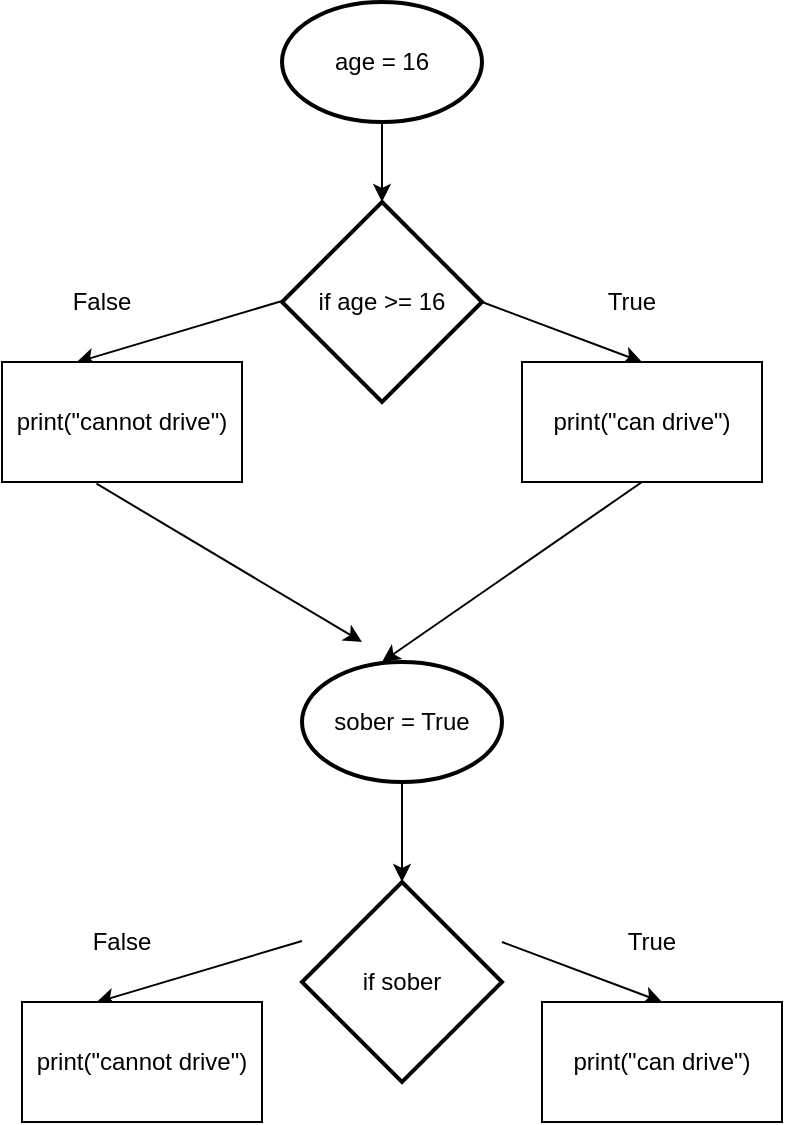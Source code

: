 <mxfile version="14.5.6" type="device"><diagram id="WAFhcW1jfOWK1YQxWNa_" name="Page-1"><mxGraphModel dx="784" dy="355" grid="1" gridSize="10" guides="1" tooltips="1" connect="1" arrows="1" fold="1" page="1" pageScale="1" pageWidth="850" pageHeight="1100" math="0" shadow="0"><root><mxCell id="0"/><mxCell id="1" parent="0"/><mxCell id="DJv8z-JgQ1bdROKappic-10" style="edgeStyle=orthogonalEdgeStyle;rounded=0;orthogonalLoop=1;jettySize=auto;html=1;exitX=0.5;exitY=1;exitDx=0;exitDy=0;exitPerimeter=0;entryX=0.5;entryY=0;entryDx=0;entryDy=0;entryPerimeter=0;" parent="1" source="DJv8z-JgQ1bdROKappic-2" target="DJv8z-JgQ1bdROKappic-1" edge="1"><mxGeometry relative="1" as="geometry"/></mxCell><mxCell id="DJv8z-JgQ1bdROKappic-2" value="age = 16" style="strokeWidth=2;html=1;shape=mxgraph.flowchart.start_1;whiteSpace=wrap;" parent="1" vertex="1"><mxGeometry x="270" y="90" width="100" height="60" as="geometry"/></mxCell><mxCell id="DJv8z-JgQ1bdROKappic-5" value="" style="endArrow=classic;html=1;exitX=1;exitY=0.5;exitDx=0;exitDy=0;exitPerimeter=0;entryX=0.5;entryY=0;entryDx=0;entryDy=0;" parent="1" source="DJv8z-JgQ1bdROKappic-1" target="DJv8z-JgQ1bdROKappic-13" edge="1"><mxGeometry width="50" height="50" relative="1" as="geometry"><mxPoint x="320" y="260" as="sourcePoint"/><mxPoint x="460" y="240" as="targetPoint"/></mxGeometry></mxCell><mxCell id="DJv8z-JgQ1bdROKappic-6" value="" style="endArrow=classic;html=1;entryX=0.311;entryY=0.002;entryDx=0;entryDy=0;entryPerimeter=0;" parent="1" target="DJv8z-JgQ1bdROKappic-12" edge="1"><mxGeometry width="50" height="50" relative="1" as="geometry"><mxPoint x="270" y="239.5" as="sourcePoint"/><mxPoint x="180" y="239.5" as="targetPoint"/></mxGeometry></mxCell><mxCell id="DJv8z-JgQ1bdROKappic-7" value="True" style="text;html=1;strokeColor=none;fillColor=none;align=center;verticalAlign=middle;whiteSpace=wrap;rounded=0;" parent="1" vertex="1"><mxGeometry x="425" y="230" width="40" height="20" as="geometry"/></mxCell><mxCell id="DJv8z-JgQ1bdROKappic-9" value="" style="endArrow=classic;html=1;" parent="1" source="DJv8z-JgQ1bdROKappic-1" edge="1"><mxGeometry width="50" height="50" relative="1" as="geometry"><mxPoint x="320" y="260" as="sourcePoint"/><mxPoint x="370" y="210" as="targetPoint"/></mxGeometry></mxCell><mxCell id="DJv8z-JgQ1bdROKappic-1" value="if age &amp;gt;= 16" style="strokeWidth=2;html=1;shape=mxgraph.flowchart.decision;whiteSpace=wrap;" parent="1" vertex="1"><mxGeometry x="270" y="190" width="100" height="100" as="geometry"/></mxCell><mxCell id="DJv8z-JgQ1bdROKappic-12" value="print(&quot;cannot drive&quot;)" style="rounded=0;whiteSpace=wrap;html=1;" parent="1" vertex="1"><mxGeometry x="130" y="270" width="120" height="60" as="geometry"/></mxCell><mxCell id="DJv8z-JgQ1bdROKappic-13" value="print(&quot;can drive&quot;)" style="rounded=0;whiteSpace=wrap;html=1;" parent="1" vertex="1"><mxGeometry x="390" y="270" width="120" height="60" as="geometry"/></mxCell><mxCell id="DJv8z-JgQ1bdROKappic-18" value="False" style="text;html=1;strokeColor=none;fillColor=none;align=center;verticalAlign=middle;whiteSpace=wrap;rounded=0;" parent="1" vertex="1"><mxGeometry x="160" y="230" width="40" height="20" as="geometry"/></mxCell><mxCell id="bWnxHoBTz498hS8CUim7-1" value="" style="endArrow=classic;html=1;exitX=0.394;exitY=1.014;exitDx=0;exitDy=0;exitPerimeter=0;" edge="1" parent="1" source="DJv8z-JgQ1bdROKappic-12"><mxGeometry width="50" height="50" relative="1" as="geometry"><mxPoint x="320" y="430" as="sourcePoint"/><mxPoint x="310" y="410" as="targetPoint"/></mxGeometry></mxCell><mxCell id="bWnxHoBTz498hS8CUim7-2" value="" style="endArrow=classic;html=1;exitX=0.5;exitY=1;exitDx=0;exitDy=0;" edge="1" parent="1" source="DJv8z-JgQ1bdROKappic-13"><mxGeometry width="50" height="50" relative="1" as="geometry"><mxPoint x="187.28" y="340.84" as="sourcePoint"/><mxPoint x="320" y="420" as="targetPoint"/></mxGeometry></mxCell><mxCell id="bWnxHoBTz498hS8CUim7-3" value="sober = True" style="strokeWidth=2;html=1;shape=mxgraph.flowchart.start_1;whiteSpace=wrap;" vertex="1" parent="1"><mxGeometry x="280" y="420" width="100" height="60" as="geometry"/></mxCell><mxCell id="bWnxHoBTz498hS8CUim7-4" value="" style="endArrow=classic;html=1;exitX=1;exitY=0.5;exitDx=0;exitDy=0;exitPerimeter=0;entryX=0.5;entryY=0;entryDx=0;entryDy=0;" edge="1" parent="1" target="bWnxHoBTz498hS8CUim7-9"><mxGeometry width="50" height="50" relative="1" as="geometry"><mxPoint x="380" y="560" as="sourcePoint"/><mxPoint x="470" y="560" as="targetPoint"/></mxGeometry></mxCell><mxCell id="bWnxHoBTz498hS8CUim7-5" value="" style="endArrow=classic;html=1;entryX=0.311;entryY=0.002;entryDx=0;entryDy=0;entryPerimeter=0;" edge="1" parent="1" target="bWnxHoBTz498hS8CUim7-8"><mxGeometry width="50" height="50" relative="1" as="geometry"><mxPoint x="280" y="559.5" as="sourcePoint"/><mxPoint x="190" y="559.5" as="targetPoint"/></mxGeometry></mxCell><mxCell id="bWnxHoBTz498hS8CUim7-6" value="True" style="text;html=1;strokeColor=none;fillColor=none;align=center;verticalAlign=middle;whiteSpace=wrap;rounded=0;" vertex="1" parent="1"><mxGeometry x="435" y="550" width="40" height="20" as="geometry"/></mxCell><mxCell id="bWnxHoBTz498hS8CUim7-7" value="" style="endArrow=classic;html=1;" edge="1" parent="1"><mxGeometry width="50" height="50" relative="1" as="geometry"><mxPoint x="380" y="530" as="sourcePoint"/><mxPoint x="380" y="530" as="targetPoint"/></mxGeometry></mxCell><mxCell id="bWnxHoBTz498hS8CUim7-8" value="print(&quot;cannot drive&quot;)" style="rounded=0;whiteSpace=wrap;html=1;" vertex="1" parent="1"><mxGeometry x="140" y="590" width="120" height="60" as="geometry"/></mxCell><mxCell id="bWnxHoBTz498hS8CUim7-9" value="print(&quot;can drive&quot;)" style="rounded=0;whiteSpace=wrap;html=1;" vertex="1" parent="1"><mxGeometry x="400" y="590" width="120" height="60" as="geometry"/></mxCell><mxCell id="bWnxHoBTz498hS8CUim7-10" value="False" style="text;html=1;strokeColor=none;fillColor=none;align=center;verticalAlign=middle;whiteSpace=wrap;rounded=0;" vertex="1" parent="1"><mxGeometry x="170" y="550" width="40" height="20" as="geometry"/></mxCell><mxCell id="bWnxHoBTz498hS8CUim7-11" value="if sober" style="strokeWidth=2;html=1;shape=mxgraph.flowchart.decision;whiteSpace=wrap;" vertex="1" parent="1"><mxGeometry x="280" y="530" width="100" height="100" as="geometry"/></mxCell><mxCell id="bWnxHoBTz498hS8CUim7-12" value="" style="endArrow=classic;html=1;entryX=0.5;entryY=0;entryDx=0;entryDy=0;entryPerimeter=0;exitX=0.5;exitY=1;exitDx=0;exitDy=0;exitPerimeter=0;" edge="1" parent="1" source="bWnxHoBTz498hS8CUim7-3" target="bWnxHoBTz498hS8CUim7-11"><mxGeometry width="50" height="50" relative="1" as="geometry"><mxPoint x="330" y="570" as="sourcePoint"/><mxPoint x="380" y="520" as="targetPoint"/></mxGeometry></mxCell></root></mxGraphModel></diagram></mxfile>